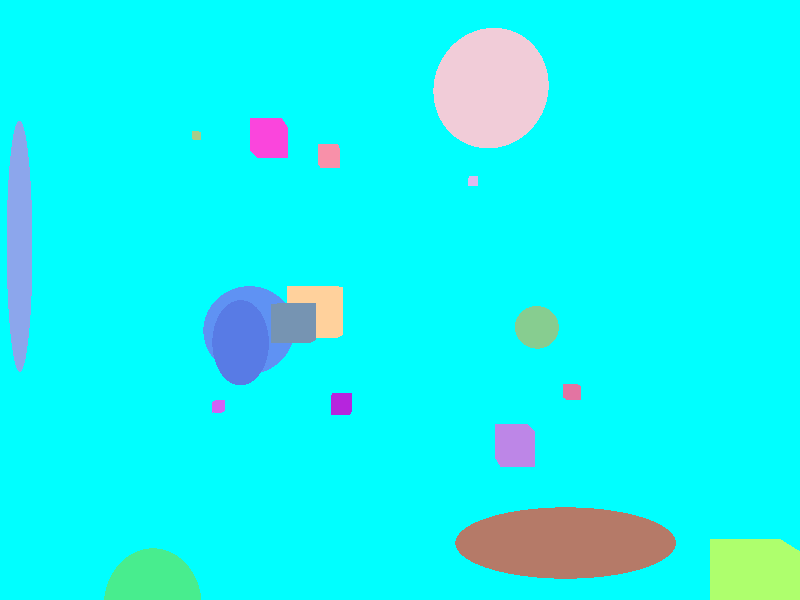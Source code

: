 // inclusion des couleurs prédéfinies
#include "colors.inc"

// le générateur de nombre aléatoire
#declare maSerie = seed(1237);

// retourne un entier aléatoire compris entre 0 et MAX
#macro alea(Max)
  int(rand(maSerie) * Max)
#end

// définition de la couleur de fond
background { color Cyan }

// positionnement de la caméra
camera {
  location <4.5, 4.5, -6>
  look_at <4.5, 4.5, 3>
}

// définition d'une source
light_source { 
  <2, 4, -3>
   color White
}

#declare I = 0;

#while (I < 20)
  #declare X = alea(9);
  #declare Y = alea(9);
  #declare Z = alea(9);
  #declare diametre = rand(maSerie);
  #declare R = rand(maSerie);
  #declare G = rand(maSerie);
  #declare B = rand(maSerie);
  #declare TYPE = rand(maSerie);
  
  #switch (TYPE)
    #range (0, 0.33)
      sphere {<X, Y, Z>, diametre
        texture { 
          pigment { color rgb<R, G, B> } 
        } 
      }
    #break
    
    #range (0.33, 0.66)
      sphere {<X, Y, Z>, diametre
        texture { 
          pigment { color rgb<R, G, B> } 
        }
	scale<rand(maSerie) * alea(10), rand(maSerie) * alea(10), 
	      rand(maSerie) * alea(10)>
      }
    #break  
    
    #else
      box {
        <X, Y, Z>, <X + diametre, Y + diametre, Z + diametre>
        texture {
	  pigment { color rgb<R, G, B> }
        }
      }
  #end
 
#declare I=I+1;
#end